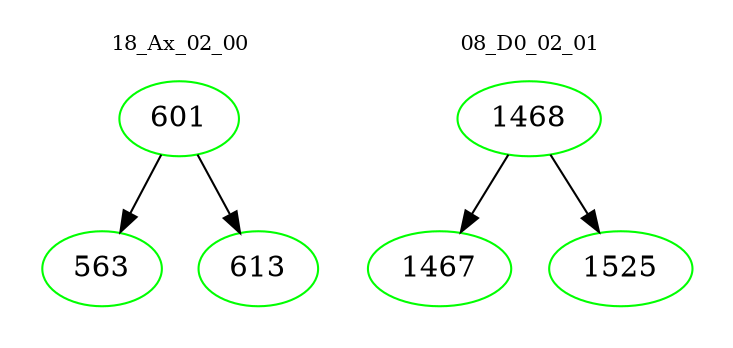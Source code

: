digraph{
subgraph cluster_0 {
color = white
label = "18_Ax_02_00";
fontsize=10;
T0_601 [label="601", color="green"]
T0_601 -> T0_563 [color="black"]
T0_563 [label="563", color="green"]
T0_601 -> T0_613 [color="black"]
T0_613 [label="613", color="green"]
}
subgraph cluster_1 {
color = white
label = "08_D0_02_01";
fontsize=10;
T1_1468 [label="1468", color="green"]
T1_1468 -> T1_1467 [color="black"]
T1_1467 [label="1467", color="green"]
T1_1468 -> T1_1525 [color="black"]
T1_1525 [label="1525", color="green"]
}
}
